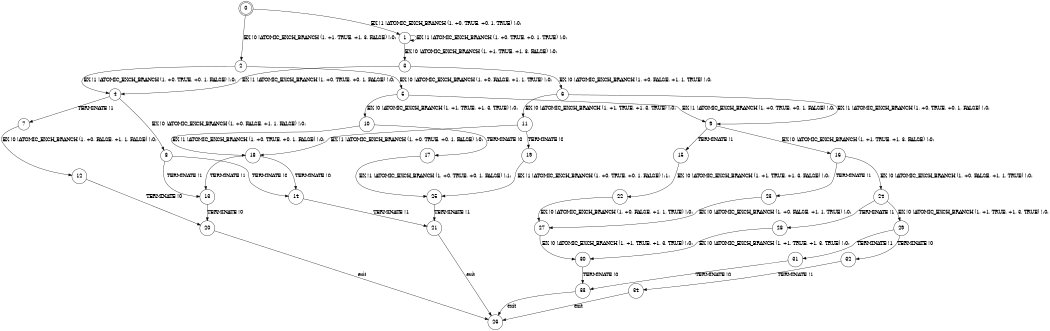 digraph BCG {
size = "7, 10.5";
center = TRUE;
node [shape = circle];
0 [peripheries = 2];
0 -> 1 [label = "EX !1 !ATOMIC_EXCH_BRANCH (1, +0, TRUE, +0, 1, TRUE) !:0:"];
0 -> 2 [label = "EX !0 !ATOMIC_EXCH_BRANCH (1, +1, TRUE, +1, 3, FALSE) !:0:"];
1 -> 3 [label = "EX !0 !ATOMIC_EXCH_BRANCH (1, +1, TRUE, +1, 3, FALSE) !:0:"];
1 -> 1 [label = "EX !1 !ATOMIC_EXCH_BRANCH (1, +0, TRUE, +0, 1, TRUE) !:0:"];
2 -> 4 [label = "EX !1 !ATOMIC_EXCH_BRANCH (1, +0, TRUE, +0, 1, FALSE) !:0:"];
2 -> 5 [label = "EX !0 !ATOMIC_EXCH_BRANCH (1, +0, FALSE, +1, 1, TRUE) !:0:"];
3 -> 4 [label = "EX !1 !ATOMIC_EXCH_BRANCH (1, +0, TRUE, +0, 1, FALSE) !:0:"];
3 -> 6 [label = "EX !0 !ATOMIC_EXCH_BRANCH (1, +0, FALSE, +1, 1, TRUE) !:0:"];
4 -> 7 [label = "TERMINATE !1"];
4 -> 8 [label = "EX !0 !ATOMIC_EXCH_BRANCH (1, +0, FALSE, +1, 1, FALSE) !:0:"];
5 -> 9 [label = "EX !1 !ATOMIC_EXCH_BRANCH (1, +0, TRUE, +0, 1, FALSE) !:0:"];
5 -> 10 [label = "EX !0 !ATOMIC_EXCH_BRANCH (1, +1, TRUE, +1, 3, TRUE) !:0:"];
6 -> 9 [label = "EX !1 !ATOMIC_EXCH_BRANCH (1, +0, TRUE, +0, 1, FALSE) !:0:"];
6 -> 11 [label = "EX !0 !ATOMIC_EXCH_BRANCH (1, +1, TRUE, +1, 3, TRUE) !:0:"];
7 -> 12 [label = "EX !0 !ATOMIC_EXCH_BRANCH (1, +0, FALSE, +1, 1, FALSE) !:0:"];
8 -> 13 [label = "TERMINATE !1"];
8 -> 14 [label = "TERMINATE !0"];
9 -> 15 [label = "TERMINATE !1"];
9 -> 16 [label = "EX !0 !ATOMIC_EXCH_BRANCH (1, +1, TRUE, +1, 3, FALSE) !:0:"];
10 -> 17 [label = "TERMINATE !0"];
10 -> 18 [label = "EX !1 !ATOMIC_EXCH_BRANCH (1, +0, TRUE, +0, 1, FALSE) !:0:"];
11 -> 19 [label = "TERMINATE !0"];
11 -> 18 [label = "EX !1 !ATOMIC_EXCH_BRANCH (1, +0, TRUE, +0, 1, FALSE) !:0:"];
12 -> 20 [label = "TERMINATE !0"];
13 -> 20 [label = "TERMINATE !0"];
14 -> 21 [label = "TERMINATE !1"];
15 -> 22 [label = "EX !0 !ATOMIC_EXCH_BRANCH (1, +1, TRUE, +1, 3, FALSE) !:0:"];
16 -> 23 [label = "TERMINATE !1"];
16 -> 24 [label = "EX !0 !ATOMIC_EXCH_BRANCH (1, +0, FALSE, +1, 1, TRUE) !:0:"];
17 -> 25 [label = "EX !1 !ATOMIC_EXCH_BRANCH (1, +0, TRUE, +0, 1, FALSE) !:1:"];
18 -> 13 [label = "TERMINATE !1"];
18 -> 14 [label = "TERMINATE !0"];
19 -> 25 [label = "EX !1 !ATOMIC_EXCH_BRANCH (1, +0, TRUE, +0, 1, FALSE) !:1:"];
20 -> 26 [label = "exit"];
21 -> 26 [label = "exit"];
22 -> 27 [label = "EX !0 !ATOMIC_EXCH_BRANCH (1, +0, FALSE, +1, 1, TRUE) !:0:"];
23 -> 27 [label = "EX !0 !ATOMIC_EXCH_BRANCH (1, +0, FALSE, +1, 1, TRUE) !:0:"];
24 -> 28 [label = "TERMINATE !1"];
24 -> 29 [label = "EX !0 !ATOMIC_EXCH_BRANCH (1, +1, TRUE, +1, 3, TRUE) !:0:"];
25 -> 21 [label = "TERMINATE !1"];
27 -> 30 [label = "EX !0 !ATOMIC_EXCH_BRANCH (1, +1, TRUE, +1, 3, TRUE) !:0:"];
28 -> 30 [label = "EX !0 !ATOMIC_EXCH_BRANCH (1, +1, TRUE, +1, 3, TRUE) !:0:"];
29 -> 31 [label = "TERMINATE !1"];
29 -> 32 [label = "TERMINATE !0"];
30 -> 33 [label = "TERMINATE !0"];
31 -> 33 [label = "TERMINATE !0"];
32 -> 34 [label = "TERMINATE !1"];
33 -> 26 [label = "exit"];
34 -> 26 [label = "exit"];
}
